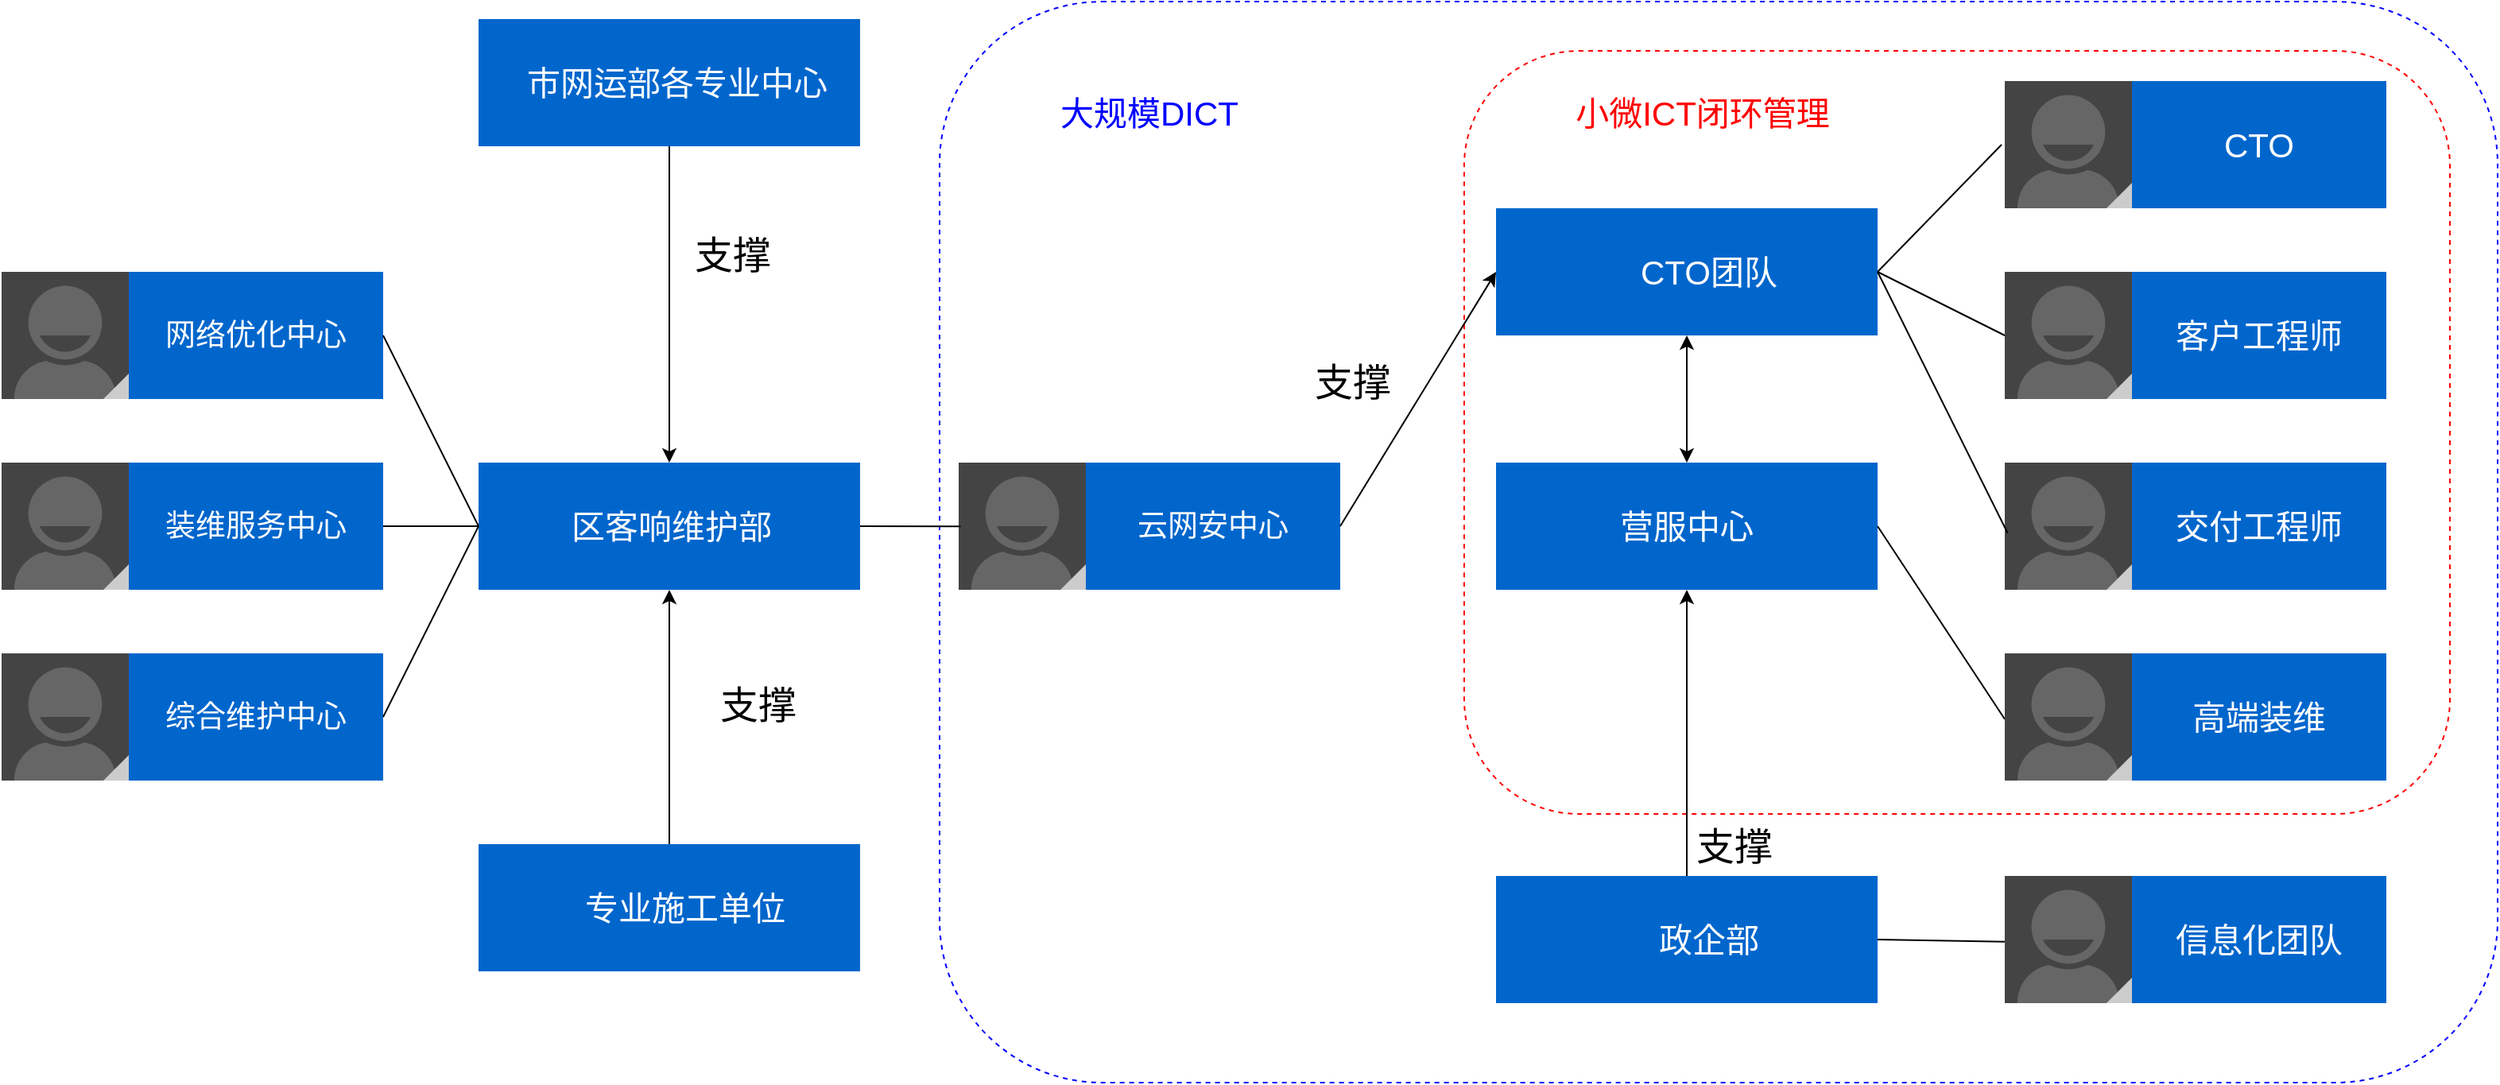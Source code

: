 <mxfile version="14.7.6" type="github">
  <diagram id="mZoeGFBJd2qPmY7S9i2l" name="第 1 页">
    <mxGraphModel dx="2831" dy="1007" grid="1" gridSize="10" guides="1" tooltips="1" connect="1" arrows="1" fold="1" page="0" pageScale="1" pageWidth="827" pageHeight="1169" math="0" shadow="0">
      <root>
        <mxCell id="0" />
        <mxCell id="1" parent="0" />
        <mxCell id="cnSfAzxbxcXebwONDiKh-8" value="" style="rounded=1;whiteSpace=wrap;html=1;fillColor=none;dashed=1;strokeColor=#0000FF;" vertex="1" parent="1">
          <mxGeometry x="-190" y="70" width="980" height="680" as="geometry" />
        </mxCell>
        <mxCell id="cnSfAzxbxcXebwONDiKh-3" value="" style="rounded=1;whiteSpace=wrap;html=1;fillColor=none;dashed=1;strokeColor=#FF0000;" vertex="1" parent="1">
          <mxGeometry x="140" y="101" width="620" height="480" as="geometry" />
        </mxCell>
        <mxCell id="Q5Fud4AHKC7Yzbmz-aem-5" value="" style="group" parent="1" vertex="1" connectable="0">
          <mxGeometry x="-178" y="360" width="240" height="80" as="geometry" />
        </mxCell>
        <mxCell id="Q5Fud4AHKC7Yzbmz-aem-1" value="" style="verticalLabelPosition=bottom;verticalAlign=top;html=1;shadow=0;dashed=0;strokeWidth=1;shape=mxgraph.android.contact_badge_normal;" parent="Q5Fud4AHKC7Yzbmz-aem-5" vertex="1">
          <mxGeometry width="80" height="80" as="geometry" />
        </mxCell>
        <mxCell id="Q5Fud4AHKC7Yzbmz-aem-2" value="" style="verticalLabelPosition=bottom;verticalAlign=top;html=1;shadow=0;dashed=0;strokeWidth=1;strokeColor=none;shape=rect;fillColor=#0066CC;" parent="Q5Fud4AHKC7Yzbmz-aem-5" vertex="1">
          <mxGeometry x="80" width="160" height="80" as="geometry" />
        </mxCell>
        <mxCell id="Q5Fud4AHKC7Yzbmz-aem-4" value="&lt;font color=&quot;#ffffff&quot; style=&quot;font-size: 19px&quot;&gt;云网安中心&lt;/font&gt;" style="text;html=1;strokeColor=none;fillColor=none;align=center;verticalAlign=middle;whiteSpace=wrap;rounded=0;" parent="Q5Fud4AHKC7Yzbmz-aem-5" vertex="1">
          <mxGeometry x="100" y="20" width="120" height="40" as="geometry" />
        </mxCell>
        <mxCell id="Q5Fud4AHKC7Yzbmz-aem-10" value="" style="group" parent="1" vertex="1" connectable="0">
          <mxGeometry x="-480" y="81" width="240" height="80" as="geometry" />
        </mxCell>
        <mxCell id="Q5Fud4AHKC7Yzbmz-aem-8" value="" style="verticalLabelPosition=bottom;verticalAlign=top;html=1;shadow=0;dashed=0;strokeWidth=1;strokeColor=none;shape=rect;fillColor=#0066CC;" parent="Q5Fud4AHKC7Yzbmz-aem-10" vertex="1">
          <mxGeometry width="240" height="80" as="geometry" />
        </mxCell>
        <mxCell id="Q5Fud4AHKC7Yzbmz-aem-9" value="&lt;font color=&quot;#ffffff&quot; style=&quot;font-size: 21px&quot;&gt;市政支&lt;/font&gt;" style="text;html=1;strokeColor=none;fillColor=none;align=center;verticalAlign=middle;whiteSpace=wrap;rounded=0;" parent="Q5Fud4AHKC7Yzbmz-aem-10" vertex="1">
          <mxGeometry x="74" y="20" width="120" height="40" as="geometry" />
        </mxCell>
        <mxCell id="Q5Fud4AHKC7Yzbmz-aem-38" value="" style="group" parent="Q5Fud4AHKC7Yzbmz-aem-10" vertex="1" connectable="0">
          <mxGeometry width="240" height="80" as="geometry" />
        </mxCell>
        <mxCell id="Q5Fud4AHKC7Yzbmz-aem-39" value="" style="verticalLabelPosition=bottom;verticalAlign=top;html=1;shadow=0;dashed=0;strokeWidth=1;strokeColor=none;shape=rect;fillColor=#0066CC;" parent="Q5Fud4AHKC7Yzbmz-aem-38" vertex="1">
          <mxGeometry width="240" height="80" as="geometry" />
        </mxCell>
        <mxCell id="Q5Fud4AHKC7Yzbmz-aem-40" value="&lt;font color=&quot;#ffffff&quot; style=&quot;font-size: 21px&quot;&gt;市网运部各专业中心&lt;/font&gt;" style="text;html=1;strokeColor=none;fillColor=none;align=center;verticalAlign=middle;whiteSpace=wrap;rounded=0;" parent="Q5Fud4AHKC7Yzbmz-aem-38" vertex="1">
          <mxGeometry x="20" y="20" width="210" height="40" as="geometry" />
        </mxCell>
        <mxCell id="Q5Fud4AHKC7Yzbmz-aem-31" value="" style="group" parent="1" vertex="1" connectable="0">
          <mxGeometry x="160" y="200" width="240" height="80" as="geometry" />
        </mxCell>
        <mxCell id="Q5Fud4AHKC7Yzbmz-aem-24" value="" style="verticalLabelPosition=bottom;verticalAlign=top;html=1;shadow=0;dashed=0;strokeWidth=1;strokeColor=none;shape=rect;fillColor=#0066CC;" parent="Q5Fud4AHKC7Yzbmz-aem-31" vertex="1">
          <mxGeometry width="240" height="80" as="geometry" />
        </mxCell>
        <mxCell id="Q5Fud4AHKC7Yzbmz-aem-25" value="&lt;font color=&quot;#ffffff&quot; style=&quot;font-size: 21px&quot;&gt;CTO团队&lt;/font&gt;" style="text;html=1;strokeColor=none;fillColor=none;align=center;verticalAlign=middle;whiteSpace=wrap;rounded=0;" parent="Q5Fud4AHKC7Yzbmz-aem-31" vertex="1">
          <mxGeometry x="74" y="20" width="120" height="40" as="geometry" />
        </mxCell>
        <mxCell id="Q5Fud4AHKC7Yzbmz-aem-33" value="" style="group" parent="1" vertex="1" connectable="0">
          <mxGeometry x="160" y="620" width="240" height="80" as="geometry" />
        </mxCell>
        <mxCell id="Q5Fud4AHKC7Yzbmz-aem-20" value="" style="verticalLabelPosition=bottom;verticalAlign=top;html=1;shadow=0;dashed=0;strokeWidth=1;strokeColor=none;shape=rect;fillColor=#0066CC;" parent="Q5Fud4AHKC7Yzbmz-aem-33" vertex="1">
          <mxGeometry width="240" height="80" as="geometry" />
        </mxCell>
        <mxCell id="Q5Fud4AHKC7Yzbmz-aem-21" value="&lt;font color=&quot;#ffffff&quot; style=&quot;font-size: 21px&quot;&gt;政企部&lt;/font&gt;" style="text;html=1;strokeColor=none;fillColor=none;align=center;verticalAlign=middle;whiteSpace=wrap;rounded=0;" parent="Q5Fud4AHKC7Yzbmz-aem-33" vertex="1">
          <mxGeometry x="74" y="20" width="120" height="40" as="geometry" />
        </mxCell>
        <mxCell id="Q5Fud4AHKC7Yzbmz-aem-34" value="" style="group" parent="1" vertex="1" connectable="0">
          <mxGeometry x="-480" y="600" width="240" height="80" as="geometry" />
        </mxCell>
        <mxCell id="Q5Fud4AHKC7Yzbmz-aem-18" value="" style="verticalLabelPosition=bottom;verticalAlign=top;html=1;shadow=0;dashed=0;strokeWidth=1;strokeColor=none;shape=rect;fillColor=#0066CC;" parent="Q5Fud4AHKC7Yzbmz-aem-34" vertex="1">
          <mxGeometry width="240" height="80" as="geometry" />
        </mxCell>
        <mxCell id="Q5Fud4AHKC7Yzbmz-aem-19" value="&lt;font color=&quot;#ffffff&quot; style=&quot;font-size: 21px&quot;&gt;专业施工单位&lt;/font&gt;" style="text;html=1;strokeColor=none;fillColor=none;align=center;verticalAlign=middle;whiteSpace=wrap;rounded=0;" parent="Q5Fud4AHKC7Yzbmz-aem-34" vertex="1">
          <mxGeometry x="50" y="20" width="160" height="40" as="geometry" />
        </mxCell>
        <mxCell id="Q5Fud4AHKC7Yzbmz-aem-41" value="" style="group" parent="1" vertex="1" connectable="0">
          <mxGeometry x="-480" y="360" width="240" height="80" as="geometry" />
        </mxCell>
        <mxCell id="Q5Fud4AHKC7Yzbmz-aem-28" value="" style="verticalLabelPosition=bottom;verticalAlign=top;html=1;shadow=0;dashed=0;strokeWidth=1;strokeColor=none;shape=rect;fillColor=#0066CC;" parent="Q5Fud4AHKC7Yzbmz-aem-41" vertex="1">
          <mxGeometry width="240" height="80" as="geometry" />
        </mxCell>
        <mxCell id="Q5Fud4AHKC7Yzbmz-aem-29" value="&lt;font color=&quot;#ffffff&quot; style=&quot;font-size: 21px&quot;&gt;区客响维护部&lt;/font&gt;" style="text;html=1;strokeColor=none;fillColor=none;align=center;verticalAlign=middle;whiteSpace=wrap;rounded=0;" parent="Q5Fud4AHKC7Yzbmz-aem-41" vertex="1">
          <mxGeometry x="40" y="20" width="163" height="40" as="geometry" />
        </mxCell>
        <mxCell id="Q5Fud4AHKC7Yzbmz-aem-42" value="" style="group" parent="1" vertex="1" connectable="0">
          <mxGeometry x="160" y="360" width="240" height="80" as="geometry" />
        </mxCell>
        <mxCell id="Q5Fud4AHKC7Yzbmz-aem-12" value="" style="verticalLabelPosition=bottom;verticalAlign=top;html=1;shadow=0;dashed=0;strokeWidth=1;strokeColor=none;shape=rect;fillColor=#0066CC;" parent="Q5Fud4AHKC7Yzbmz-aem-42" vertex="1">
          <mxGeometry width="240" height="80" as="geometry" />
        </mxCell>
        <mxCell id="Q5Fud4AHKC7Yzbmz-aem-13" value="&lt;font color=&quot;#ffffff&quot; style=&quot;font-size: 21px&quot;&gt;营服中心&lt;/font&gt;" style="text;html=1;strokeColor=none;fillColor=none;align=center;verticalAlign=middle;whiteSpace=wrap;rounded=0;" parent="Q5Fud4AHKC7Yzbmz-aem-42" vertex="1">
          <mxGeometry x="60" y="20" width="120" height="40" as="geometry" />
        </mxCell>
        <mxCell id="Q5Fud4AHKC7Yzbmz-aem-49" value="" style="group" parent="1" vertex="1" connectable="0">
          <mxGeometry x="-780" y="240" width="240" height="80" as="geometry" />
        </mxCell>
        <mxCell id="Q5Fud4AHKC7Yzbmz-aem-50" value="" style="verticalLabelPosition=bottom;verticalAlign=top;html=1;shadow=0;dashed=0;strokeWidth=1;shape=mxgraph.android.contact_badge_normal;" parent="Q5Fud4AHKC7Yzbmz-aem-49" vertex="1">
          <mxGeometry width="80" height="80" as="geometry" />
        </mxCell>
        <mxCell id="Q5Fud4AHKC7Yzbmz-aem-51" value="" style="verticalLabelPosition=bottom;verticalAlign=top;html=1;shadow=0;dashed=0;strokeWidth=1;strokeColor=none;shape=rect;fillColor=#0066CC;" parent="Q5Fud4AHKC7Yzbmz-aem-49" vertex="1">
          <mxGeometry x="80" width="160" height="80" as="geometry" />
        </mxCell>
        <mxCell id="Q5Fud4AHKC7Yzbmz-aem-52" value="&lt;font color=&quot;#ffffff&quot; style=&quot;font-size: 19px&quot;&gt;网络优化中心&lt;/font&gt;" style="text;html=1;strokeColor=none;fillColor=none;align=center;verticalAlign=middle;whiteSpace=wrap;rounded=0;" parent="Q5Fud4AHKC7Yzbmz-aem-49" vertex="1">
          <mxGeometry x="100" y="20" width="120" height="40" as="geometry" />
        </mxCell>
        <mxCell id="Q5Fud4AHKC7Yzbmz-aem-53" value="" style="group" parent="1" vertex="1" connectable="0">
          <mxGeometry x="-780" y="360" width="240" height="80" as="geometry" />
        </mxCell>
        <mxCell id="Q5Fud4AHKC7Yzbmz-aem-54" value="" style="verticalLabelPosition=bottom;verticalAlign=top;html=1;shadow=0;dashed=0;strokeWidth=1;shape=mxgraph.android.contact_badge_normal;" parent="Q5Fud4AHKC7Yzbmz-aem-53" vertex="1">
          <mxGeometry width="80" height="80" as="geometry" />
        </mxCell>
        <mxCell id="Q5Fud4AHKC7Yzbmz-aem-55" value="" style="verticalLabelPosition=bottom;verticalAlign=top;html=1;shadow=0;dashed=0;strokeWidth=1;strokeColor=none;shape=rect;fillColor=#0066CC;" parent="Q5Fud4AHKC7Yzbmz-aem-53" vertex="1">
          <mxGeometry x="80" width="160" height="80" as="geometry" />
        </mxCell>
        <mxCell id="Q5Fud4AHKC7Yzbmz-aem-56" value="&lt;font color=&quot;#ffffff&quot; style=&quot;font-size: 19px&quot;&gt;装维服务中心&lt;/font&gt;" style="text;html=1;strokeColor=none;fillColor=none;align=center;verticalAlign=middle;whiteSpace=wrap;rounded=0;" parent="Q5Fud4AHKC7Yzbmz-aem-53" vertex="1">
          <mxGeometry x="100" y="20" width="120" height="40" as="geometry" />
        </mxCell>
        <mxCell id="Q5Fud4AHKC7Yzbmz-aem-57" value="" style="group" parent="1" vertex="1" connectable="0">
          <mxGeometry x="-780" y="480" width="240" height="80" as="geometry" />
        </mxCell>
        <mxCell id="Q5Fud4AHKC7Yzbmz-aem-58" value="" style="verticalLabelPosition=bottom;verticalAlign=top;html=1;shadow=0;dashed=0;strokeWidth=1;shape=mxgraph.android.contact_badge_normal;" parent="Q5Fud4AHKC7Yzbmz-aem-57" vertex="1">
          <mxGeometry width="80" height="80" as="geometry" />
        </mxCell>
        <mxCell id="Q5Fud4AHKC7Yzbmz-aem-59" value="" style="verticalLabelPosition=bottom;verticalAlign=top;html=1;shadow=0;dashed=0;strokeWidth=1;strokeColor=none;shape=rect;fillColor=#0066CC;" parent="Q5Fud4AHKC7Yzbmz-aem-57" vertex="1">
          <mxGeometry x="80" width="160" height="80" as="geometry" />
        </mxCell>
        <mxCell id="Q5Fud4AHKC7Yzbmz-aem-60" value="&lt;font color=&quot;#ffffff&quot; style=&quot;font-size: 19px&quot;&gt;综合维护中心&lt;/font&gt;" style="text;html=1;strokeColor=none;fillColor=none;align=center;verticalAlign=middle;whiteSpace=wrap;rounded=0;" parent="Q5Fud4AHKC7Yzbmz-aem-57" vertex="1">
          <mxGeometry x="100" y="20" width="120" height="40" as="geometry" />
        </mxCell>
        <mxCell id="Q5Fud4AHKC7Yzbmz-aem-61" value="" style="group" parent="1" vertex="1" connectable="0">
          <mxGeometry x="480" y="620" width="240" height="80" as="geometry" />
        </mxCell>
        <mxCell id="Q5Fud4AHKC7Yzbmz-aem-62" value="" style="verticalLabelPosition=bottom;verticalAlign=top;html=1;shadow=0;dashed=0;strokeWidth=1;shape=mxgraph.android.contact_badge_normal;" parent="Q5Fud4AHKC7Yzbmz-aem-61" vertex="1">
          <mxGeometry width="80" height="80" as="geometry" />
        </mxCell>
        <mxCell id="Q5Fud4AHKC7Yzbmz-aem-63" value="" style="verticalLabelPosition=bottom;verticalAlign=top;html=1;shadow=0;dashed=0;strokeWidth=1;strokeColor=none;shape=rect;fillColor=#0066CC;" parent="Q5Fud4AHKC7Yzbmz-aem-61" vertex="1">
          <mxGeometry x="80" width="160" height="80" as="geometry" />
        </mxCell>
        <mxCell id="Q5Fud4AHKC7Yzbmz-aem-64" value="&lt;font color=&quot;#ffffff&quot; style=&quot;font-size: 21px&quot;&gt;信息化团队&lt;/font&gt;" style="text;html=1;strokeColor=none;fillColor=none;align=center;verticalAlign=middle;whiteSpace=wrap;rounded=0;" parent="Q5Fud4AHKC7Yzbmz-aem-61" vertex="1">
          <mxGeometry x="100" y="20" width="120" height="40" as="geometry" />
        </mxCell>
        <mxCell id="Q5Fud4AHKC7Yzbmz-aem-71" value="" style="endArrow=none;html=1;exitX=1;exitY=0.5;exitDx=0;exitDy=0;entryX=0;entryY=0.517;entryDx=0;entryDy=0;entryPerimeter=0;" parent="1" source="Q5Fud4AHKC7Yzbmz-aem-12" target="Q5Fud4AHKC7Yzbmz-aem-98" edge="1">
          <mxGeometry width="50" height="50" relative="1" as="geometry">
            <mxPoint x="-150" y="270" as="sourcePoint" />
            <mxPoint x="490" y="530" as="targetPoint" />
          </mxGeometry>
        </mxCell>
        <mxCell id="Q5Fud4AHKC7Yzbmz-aem-72" value="" style="endArrow=none;html=1;exitX=1;exitY=0.5;exitDx=0;exitDy=0;" parent="1" source="Q5Fud4AHKC7Yzbmz-aem-24" edge="1">
          <mxGeometry width="50" height="50" relative="1" as="geometry">
            <mxPoint x="-140" y="280" as="sourcePoint" />
            <mxPoint x="480" y="280" as="targetPoint" />
          </mxGeometry>
        </mxCell>
        <mxCell id="Q5Fud4AHKC7Yzbmz-aem-73" value="" style="endArrow=none;html=1;exitX=1;exitY=0.5;exitDx=0;exitDy=0;" parent="1" source="Q5Fud4AHKC7Yzbmz-aem-24" edge="1">
          <mxGeometry width="50" height="50" relative="1" as="geometry">
            <mxPoint x="320" y="170" as="sourcePoint" />
            <mxPoint x="478" y="160" as="targetPoint" />
          </mxGeometry>
        </mxCell>
        <mxCell id="Q5Fud4AHKC7Yzbmz-aem-74" value="" style="endArrow=none;html=1;entryX=0;entryY=0.517;entryDx=0;entryDy=0;entryPerimeter=0;exitX=1;exitY=0.5;exitDx=0;exitDy=0;" parent="1" source="Q5Fud4AHKC7Yzbmz-aem-20" target="Q5Fud4AHKC7Yzbmz-aem-62" edge="1">
          <mxGeometry width="50" height="50" relative="1" as="geometry">
            <mxPoint x="-120" y="320" as="sourcePoint" />
            <mxPoint x="-70" y="270" as="targetPoint" />
          </mxGeometry>
        </mxCell>
        <mxCell id="Q5Fud4AHKC7Yzbmz-aem-76" value="" style="endArrow=none;html=1;entryX=1;entryY=0.5;entryDx=0;entryDy=0;exitX=0;exitY=0.5;exitDx=0;exitDy=0;" parent="1" source="Q5Fud4AHKC7Yzbmz-aem-28" target="Q5Fud4AHKC7Yzbmz-aem-59" edge="1">
          <mxGeometry width="50" height="50" relative="1" as="geometry">
            <mxPoint x="-324" y="313" as="sourcePoint" />
            <mxPoint x="-274" y="263" as="targetPoint" />
          </mxGeometry>
        </mxCell>
        <mxCell id="Q5Fud4AHKC7Yzbmz-aem-77" value="" style="endArrow=none;html=1;entryX=1;entryY=0.5;entryDx=0;entryDy=0;exitX=0;exitY=0.5;exitDx=0;exitDy=0;" parent="1" source="Q5Fud4AHKC7Yzbmz-aem-28" target="Q5Fud4AHKC7Yzbmz-aem-55" edge="1">
          <mxGeometry width="50" height="50" relative="1" as="geometry">
            <mxPoint x="-314" y="323" as="sourcePoint" />
            <mxPoint x="-264" y="273" as="targetPoint" />
          </mxGeometry>
        </mxCell>
        <mxCell id="Q5Fud4AHKC7Yzbmz-aem-78" value="" style="endArrow=none;html=1;entryX=1;entryY=0.5;entryDx=0;entryDy=0;exitX=0;exitY=0.5;exitDx=0;exitDy=0;" parent="1" source="Q5Fud4AHKC7Yzbmz-aem-28" target="Q5Fud4AHKC7Yzbmz-aem-51" edge="1">
          <mxGeometry width="50" height="50" relative="1" as="geometry">
            <mxPoint x="-304" y="333" as="sourcePoint" />
            <mxPoint x="-254" y="283" as="targetPoint" />
          </mxGeometry>
        </mxCell>
        <mxCell id="Q5Fud4AHKC7Yzbmz-aem-81" value="" style="endArrow=classic;html=1;exitX=0.5;exitY=1;exitDx=0;exitDy=0;entryX=0.5;entryY=0;entryDx=0;entryDy=0;" parent="1" source="Q5Fud4AHKC7Yzbmz-aem-39" target="Q5Fud4AHKC7Yzbmz-aem-28" edge="1">
          <mxGeometry width="50" height="50" relative="1" as="geometry">
            <mxPoint x="-260" y="80" as="sourcePoint" />
            <mxPoint x="-360" y="350" as="targetPoint" />
          </mxGeometry>
        </mxCell>
        <mxCell id="Q5Fud4AHKC7Yzbmz-aem-82" value="" style="endArrow=classic;html=1;entryX=0;entryY=0.5;entryDx=0;entryDy=0;exitX=1;exitY=0.5;exitDx=0;exitDy=0;" parent="1" target="Q5Fud4AHKC7Yzbmz-aem-24" edge="1" source="Q5Fud4AHKC7Yzbmz-aem-2">
          <mxGeometry width="50" height="50" relative="1" as="geometry">
            <mxPoint x="-120" y="360" as="sourcePoint" />
            <mxPoint x="-200" y="40" as="targetPoint" />
          </mxGeometry>
        </mxCell>
        <mxCell id="Q5Fud4AHKC7Yzbmz-aem-83" value="" style="endArrow=classic;html=1;entryX=0.5;entryY=1;entryDx=0;entryDy=0;exitX=0.5;exitY=0;exitDx=0;exitDy=0;" parent="1" source="Q5Fud4AHKC7Yzbmz-aem-20" target="Q5Fud4AHKC7Yzbmz-aem-12" edge="1">
          <mxGeometry width="50" height="50" relative="1" as="geometry">
            <mxPoint x="-240" y="100" as="sourcePoint" />
            <mxPoint x="-190" y="50" as="targetPoint" />
          </mxGeometry>
        </mxCell>
        <mxCell id="Q5Fud4AHKC7Yzbmz-aem-84" value="" style="endArrow=classic;html=1;entryX=0.5;entryY=1;entryDx=0;entryDy=0;exitX=0.5;exitY=0;exitDx=0;exitDy=0;" parent="1" source="Q5Fud4AHKC7Yzbmz-aem-18" target="Q5Fud4AHKC7Yzbmz-aem-28" edge="1">
          <mxGeometry width="50" height="50" relative="1" as="geometry">
            <mxPoint x="-454" y="103" as="sourcePoint" />
            <mxPoint x="-404" y="53" as="targetPoint" />
          </mxGeometry>
        </mxCell>
        <mxCell id="Q5Fud4AHKC7Yzbmz-aem-85" value="" style="group" parent="1" vertex="1" connectable="0">
          <mxGeometry x="480" y="120" width="240" height="80" as="geometry" />
        </mxCell>
        <mxCell id="Q5Fud4AHKC7Yzbmz-aem-86" value="" style="verticalLabelPosition=bottom;verticalAlign=top;html=1;shadow=0;dashed=0;strokeWidth=1;shape=mxgraph.android.contact_badge_normal;" parent="Q5Fud4AHKC7Yzbmz-aem-85" vertex="1">
          <mxGeometry width="80" height="80" as="geometry" />
        </mxCell>
        <mxCell id="Q5Fud4AHKC7Yzbmz-aem-87" value="" style="verticalLabelPosition=bottom;verticalAlign=top;html=1;shadow=0;dashed=0;strokeWidth=1;strokeColor=none;shape=rect;fillColor=#0066CC;" parent="Q5Fud4AHKC7Yzbmz-aem-85" vertex="1">
          <mxGeometry x="80" width="160" height="80" as="geometry" />
        </mxCell>
        <mxCell id="Q5Fud4AHKC7Yzbmz-aem-88" value="&lt;font color=&quot;#ffffff&quot; style=&quot;font-size: 21px&quot;&gt;CTO&lt;/font&gt;" style="text;html=1;strokeColor=none;fillColor=none;align=center;verticalAlign=middle;whiteSpace=wrap;rounded=0;" parent="Q5Fud4AHKC7Yzbmz-aem-85" vertex="1">
          <mxGeometry x="100" y="20" width="120" height="40" as="geometry" />
        </mxCell>
        <mxCell id="Q5Fud4AHKC7Yzbmz-aem-89" value="" style="group" parent="1" vertex="1" connectable="0">
          <mxGeometry x="480" y="240" width="240" height="80" as="geometry" />
        </mxCell>
        <mxCell id="Q5Fud4AHKC7Yzbmz-aem-90" value="" style="verticalLabelPosition=bottom;verticalAlign=top;html=1;shadow=0;dashed=0;strokeWidth=1;shape=mxgraph.android.contact_badge_normal;" parent="Q5Fud4AHKC7Yzbmz-aem-89" vertex="1">
          <mxGeometry width="80" height="80" as="geometry" />
        </mxCell>
        <mxCell id="Q5Fud4AHKC7Yzbmz-aem-91" value="" style="verticalLabelPosition=bottom;verticalAlign=top;html=1;shadow=0;dashed=0;strokeWidth=1;strokeColor=none;shape=rect;fillColor=#0066CC;" parent="Q5Fud4AHKC7Yzbmz-aem-89" vertex="1">
          <mxGeometry x="80" width="160" height="80" as="geometry" />
        </mxCell>
        <mxCell id="Q5Fud4AHKC7Yzbmz-aem-92" value="&lt;font color=&quot;#ffffff&quot; style=&quot;font-size: 21px&quot;&gt;客户工程师&lt;/font&gt;" style="text;html=1;strokeColor=none;fillColor=none;align=center;verticalAlign=middle;whiteSpace=wrap;rounded=0;" parent="Q5Fud4AHKC7Yzbmz-aem-89" vertex="1">
          <mxGeometry x="100" y="20" width="120" height="40" as="geometry" />
        </mxCell>
        <mxCell id="Q5Fud4AHKC7Yzbmz-aem-93" value="" style="group" parent="1" vertex="1" connectable="0">
          <mxGeometry x="480" y="360" width="240" height="80" as="geometry" />
        </mxCell>
        <mxCell id="Q5Fud4AHKC7Yzbmz-aem-94" value="" style="verticalLabelPosition=bottom;verticalAlign=top;html=1;shadow=0;dashed=0;strokeWidth=1;shape=mxgraph.android.contact_badge_normal;" parent="Q5Fud4AHKC7Yzbmz-aem-93" vertex="1">
          <mxGeometry width="80" height="80" as="geometry" />
        </mxCell>
        <mxCell id="Q5Fud4AHKC7Yzbmz-aem-95" value="" style="verticalLabelPosition=bottom;verticalAlign=top;html=1;shadow=0;dashed=0;strokeWidth=1;strokeColor=none;shape=rect;fillColor=#0066CC;" parent="Q5Fud4AHKC7Yzbmz-aem-93" vertex="1">
          <mxGeometry x="80" width="160" height="80" as="geometry" />
        </mxCell>
        <mxCell id="Q5Fud4AHKC7Yzbmz-aem-96" value="&lt;font color=&quot;#ffffff&quot; style=&quot;font-size: 21px&quot;&gt;交付工程师&lt;/font&gt;" style="text;html=1;strokeColor=none;fillColor=none;align=center;verticalAlign=middle;whiteSpace=wrap;rounded=0;" parent="Q5Fud4AHKC7Yzbmz-aem-93" vertex="1">
          <mxGeometry x="100" y="20" width="120" height="40" as="geometry" />
        </mxCell>
        <mxCell id="Q5Fud4AHKC7Yzbmz-aem-97" value="" style="group" parent="1" vertex="1" connectable="0">
          <mxGeometry x="480" y="480" width="240" height="80" as="geometry" />
        </mxCell>
        <mxCell id="Q5Fud4AHKC7Yzbmz-aem-98" value="" style="verticalLabelPosition=bottom;verticalAlign=top;html=1;shadow=0;dashed=0;strokeWidth=1;shape=mxgraph.android.contact_badge_normal;" parent="Q5Fud4AHKC7Yzbmz-aem-97" vertex="1">
          <mxGeometry width="80" height="80" as="geometry" />
        </mxCell>
        <mxCell id="Q5Fud4AHKC7Yzbmz-aem-99" value="" style="verticalLabelPosition=bottom;verticalAlign=top;html=1;shadow=0;dashed=0;strokeWidth=1;strokeColor=none;shape=rect;fillColor=#0066CC;" parent="Q5Fud4AHKC7Yzbmz-aem-97" vertex="1">
          <mxGeometry x="80" width="160" height="80" as="geometry" />
        </mxCell>
        <mxCell id="Q5Fud4AHKC7Yzbmz-aem-100" value="&lt;font color=&quot;#ffffff&quot; style=&quot;font-size: 21px&quot;&gt;高端装维&lt;/font&gt;" style="text;html=1;strokeColor=none;fillColor=none;align=center;verticalAlign=middle;whiteSpace=wrap;rounded=0;" parent="Q5Fud4AHKC7Yzbmz-aem-97" vertex="1">
          <mxGeometry x="100" y="20" width="120" height="40" as="geometry" />
        </mxCell>
        <mxCell id="Q5Fud4AHKC7Yzbmz-aem-101" value="" style="endArrow=none;html=1;exitX=1;exitY=0.5;exitDx=0;exitDy=0;entryX=0.023;entryY=0.555;entryDx=0;entryDy=0;entryPerimeter=0;" parent="1" source="Q5Fud4AHKC7Yzbmz-aem-24" edge="1" target="Q5Fud4AHKC7Yzbmz-aem-94">
          <mxGeometry width="50" height="50" relative="1" as="geometry">
            <mxPoint x="-140" y="280" as="sourcePoint" />
            <mxPoint x="477" y="400" as="targetPoint" />
          </mxGeometry>
        </mxCell>
        <mxCell id="Q5Fud4AHKC7Yzbmz-aem-104" value="&lt;font style=&quot;font-size: 24px&quot;&gt;支撑&lt;/font&gt;" style="text;html=1;strokeColor=none;fillColor=none;align=center;verticalAlign=middle;whiteSpace=wrap;rounded=0;" parent="1" vertex="1">
          <mxGeometry x="40" y="300" width="60" height="20" as="geometry" />
        </mxCell>
        <mxCell id="Q5Fud4AHKC7Yzbmz-aem-105" value="&lt;font style=&quot;font-size: 24px&quot;&gt;支撑&lt;/font&gt;" style="text;html=1;strokeColor=none;fillColor=none;align=center;verticalAlign=middle;whiteSpace=wrap;rounded=0;" parent="1" vertex="1">
          <mxGeometry x="-334" y="503" width="60" height="20" as="geometry" />
        </mxCell>
        <mxCell id="Q5Fud4AHKC7Yzbmz-aem-107" value="&lt;font style=&quot;font-size: 24px&quot;&gt;支撑&lt;/font&gt;" style="text;html=1;strokeColor=none;fillColor=none;align=center;verticalAlign=middle;whiteSpace=wrap;rounded=0;" parent="1" vertex="1">
          <mxGeometry x="-350" y="220" width="60" height="20" as="geometry" />
        </mxCell>
        <mxCell id="Q5Fud4AHKC7Yzbmz-aem-115" value="&lt;font style=&quot;font-size: 24px&quot;&gt;支撑&lt;/font&gt;" style="text;html=1;strokeColor=none;fillColor=none;align=center;verticalAlign=middle;whiteSpace=wrap;rounded=0;" parent="1" vertex="1">
          <mxGeometry x="280" y="592" width="60" height="20" as="geometry" />
        </mxCell>
        <mxCell id="Q5Fud4AHKC7Yzbmz-aem-116" value="" style="endArrow=classic;startArrow=classic;html=1;entryX=0.5;entryY=1;entryDx=0;entryDy=0;exitX=0.5;exitY=0;exitDx=0;exitDy=0;" parent="1" source="Q5Fud4AHKC7Yzbmz-aem-12" target="Q5Fud4AHKC7Yzbmz-aem-24" edge="1">
          <mxGeometry width="50" height="50" relative="1" as="geometry">
            <mxPoint x="10" y="410" as="sourcePoint" />
            <mxPoint x="170" y="410" as="targetPoint" />
          </mxGeometry>
        </mxCell>
        <mxCell id="cnSfAzxbxcXebwONDiKh-5" value="&lt;font style=&quot;font-size: 21px&quot; color=&quot;#ff0000&quot;&gt;小微ICT闭环管理&lt;/font&gt;" style="text;html=1;strokeColor=none;fillColor=none;align=center;verticalAlign=middle;whiteSpace=wrap;rounded=0;" vertex="1" parent="1">
          <mxGeometry x="200" y="130" width="180" height="20" as="geometry" />
        </mxCell>
        <mxCell id="cnSfAzxbxcXebwONDiKh-7" value="" style="endArrow=none;html=1;exitX=0.016;exitY=0.502;exitDx=0;exitDy=0;exitPerimeter=0;entryX=1;entryY=0.5;entryDx=0;entryDy=0;" edge="1" parent="1" source="Q5Fud4AHKC7Yzbmz-aem-1" target="Q5Fud4AHKC7Yzbmz-aem-28">
          <mxGeometry width="50" height="50" relative="1" as="geometry">
            <mxPoint x="-470" y="410" as="sourcePoint" />
            <mxPoint x="-210" y="310" as="targetPoint" />
          </mxGeometry>
        </mxCell>
        <mxCell id="cnSfAzxbxcXebwONDiKh-9" value="&lt;font style=&quot;font-size: 21px&quot; color=&quot;#0000ff&quot;&gt;大规模DICT&lt;/font&gt;" style="text;html=1;strokeColor=none;fillColor=none;align=center;verticalAlign=middle;whiteSpace=wrap;rounded=0;" vertex="1" parent="1">
          <mxGeometry x="-148" y="130" width="180" height="20" as="geometry" />
        </mxCell>
      </root>
    </mxGraphModel>
  </diagram>
</mxfile>
